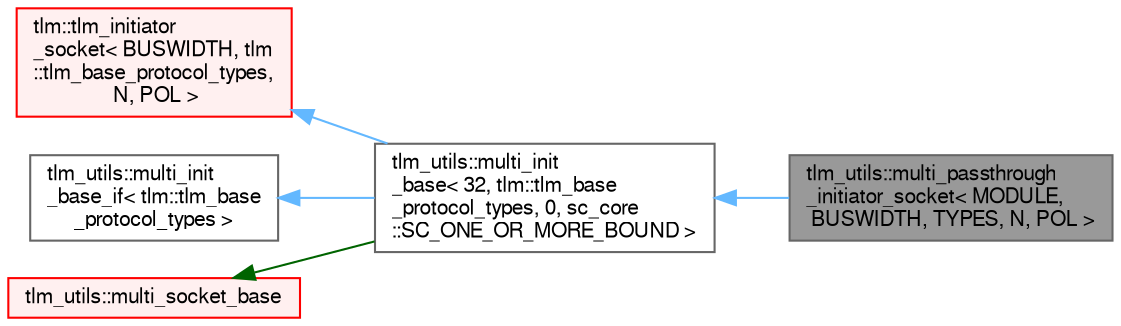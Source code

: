 digraph "tlm_utils::multi_passthrough_initiator_socket&lt; MODULE, BUSWIDTH, TYPES, N, POL &gt;"
{
 // LATEX_PDF_SIZE
  bgcolor="transparent";
  edge [fontname=FreeSans,fontsize=10,labelfontname=FreeSans,labelfontsize=10];
  node [fontname=FreeSans,fontsize=10,shape=box,height=0.2,width=0.4];
  rankdir="LR";
  Node1 [id="Node000001",label="tlm_utils::multi_passthrough\l_initiator_socket\< MODULE,\l BUSWIDTH, TYPES, N, POL \>",height=0.2,width=0.4,color="gray40", fillcolor="grey60", style="filled", fontcolor="black",tooltip=" "];
  Node2 -> Node1 [id="edge1_Node000001_Node000002",dir="back",color="steelblue1",style="solid",tooltip=" "];
  Node2 [id="Node000002",label="tlm_utils::multi_init\l_base\< 32, tlm::tlm_base\l_protocol_types, 0, sc_core\l::SC_ONE_OR_MORE_BOUND \>",height=0.2,width=0.4,color="gray40", fillcolor="white", style="filled",URL="$a01341.html",tooltip=" "];
  Node3 -> Node2 [id="edge2_Node000002_Node000003",dir="back",color="steelblue1",style="solid",tooltip=" "];
  Node3 [id="Node000003",label="tlm::tlm_initiator\l_socket\< BUSWIDTH, tlm\l::tlm_base_protocol_types,\l N, POL \>",height=0.2,width=0.4,color="red", fillcolor="#FFF0F0", style="filled",URL="$a01257.html",tooltip=" "];
  Node8 -> Node2 [id="edge3_Node000002_Node000008",dir="back",color="steelblue1",style="solid",tooltip=" "];
  Node8 [id="Node000008",label="tlm_utils::multi_init\l_base_if\< tlm::tlm_base\l_protocol_types \>",height=0.2,width=0.4,color="gray40", fillcolor="white", style="filled",URL="$a01337.html",tooltip=" "];
  Node9 -> Node2 [id="edge4_Node000002_Node000009",dir="back",color="darkgreen",style="solid",tooltip=" "];
  Node9 [id="Node000009",label="tlm_utils::multi_socket_base",height=0.2,width=0.4,color="red", fillcolor="#FFF0F0", style="filled",URL="$a01277.html",tooltip=" "];
}
